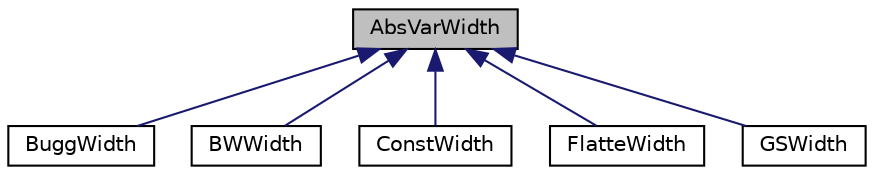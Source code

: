 digraph "AbsVarWidth"
{
  edge [fontname="Helvetica",fontsize="10",labelfontname="Helvetica",labelfontsize="10"];
  node [fontname="Helvetica",fontsize="10",shape=record];
  Node1 [label="AbsVarWidth",height=0.2,width=0.4,color="black", fillcolor="grey75", style="filled", fontcolor="black"];
  Node1 -> Node2 [dir="back",color="midnightblue",fontsize="10",style="solid",fontname="Helvetica"];
  Node2 [label="BuggWidth",height=0.2,width=0.4,color="black", fillcolor="white", style="filled",URL="$class_bugg_width.html"];
  Node1 -> Node3 [dir="back",color="midnightblue",fontsize="10",style="solid",fontname="Helvetica"];
  Node3 [label="BWWidth",height=0.2,width=0.4,color="black", fillcolor="white", style="filled",URL="$class_b_w_width.html"];
  Node1 -> Node4 [dir="back",color="midnightblue",fontsize="10",style="solid",fontname="Helvetica"];
  Node4 [label="ConstWidth",height=0.2,width=0.4,color="black", fillcolor="white", style="filled",URL="$class_const_width.html"];
  Node1 -> Node5 [dir="back",color="midnightblue",fontsize="10",style="solid",fontname="Helvetica"];
  Node5 [label="FlatteWidth",height=0.2,width=0.4,color="black", fillcolor="white", style="filled",URL="$class_flatte_width.html"];
  Node1 -> Node6 [dir="back",color="midnightblue",fontsize="10",style="solid",fontname="Helvetica"];
  Node6 [label="GSWidth",height=0.2,width=0.4,color="black", fillcolor="white", style="filled",URL="$class_g_s_width.html"];
}
